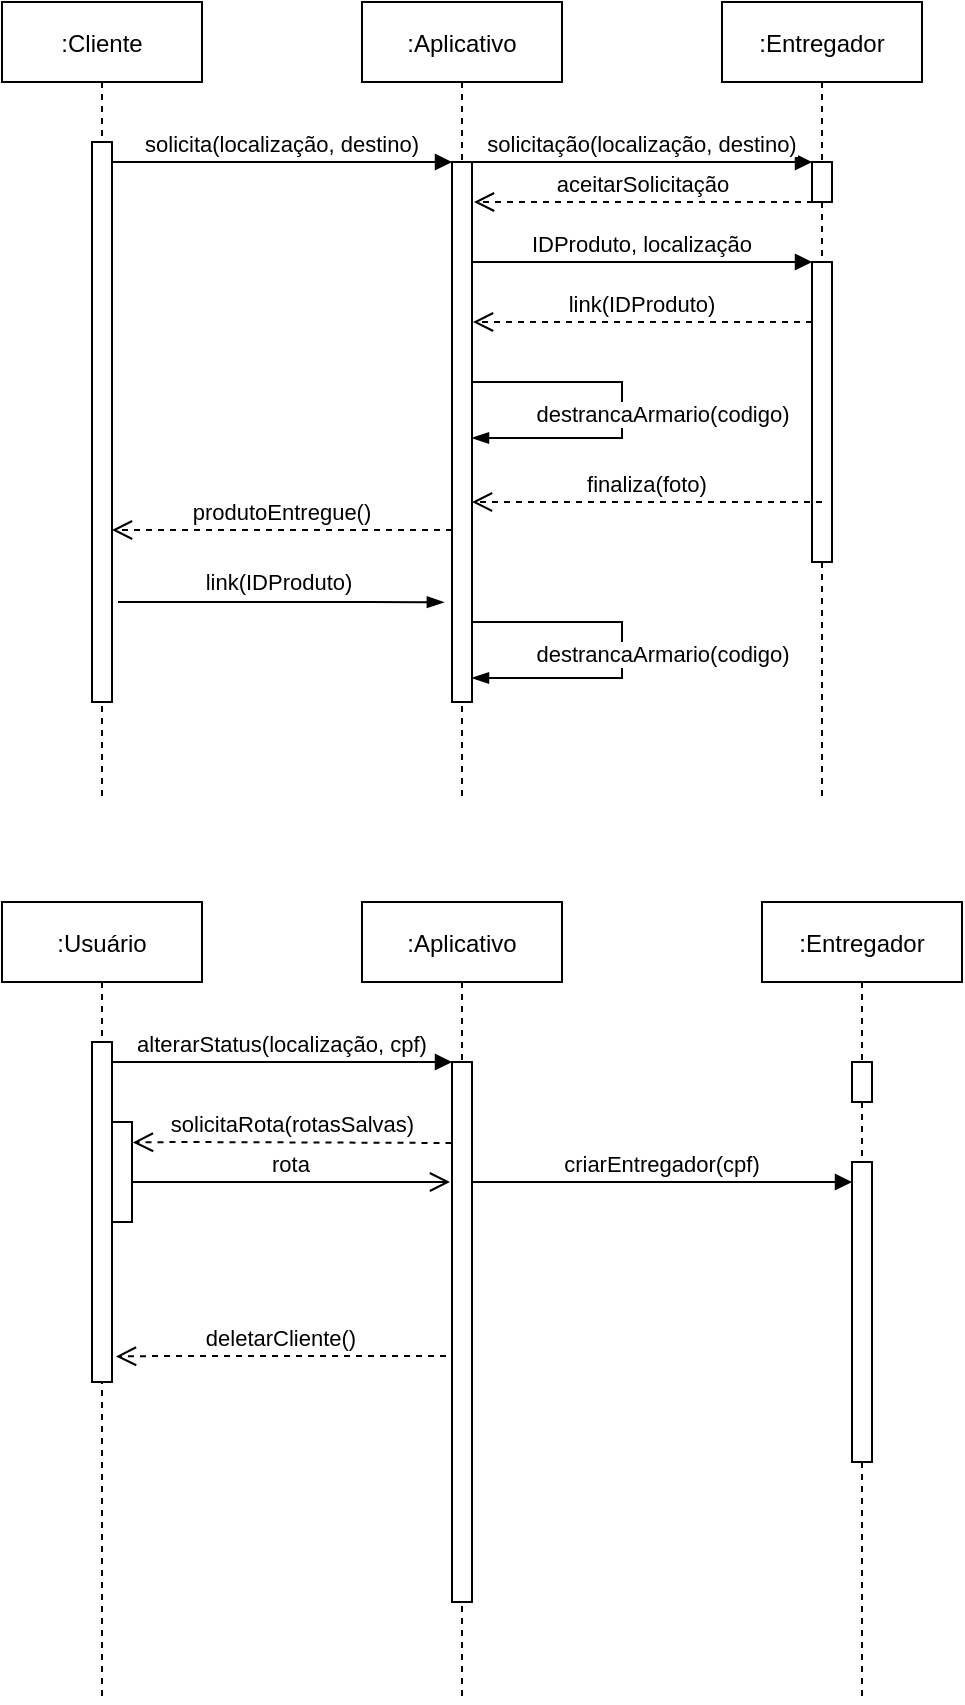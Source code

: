 <mxfile version="18.2.1" type="github">
  <diagram id="kgpKYQtTHZ0yAKxKKP6v" name="Page-1">
    <mxGraphModel dx="442" dy="243" grid="1" gridSize="10" guides="1" tooltips="1" connect="1" arrows="1" fold="1" page="1" pageScale="1" pageWidth="850" pageHeight="1100" background="#ffffff" math="0" shadow="0">
      <root>
        <mxCell id="0" />
        <mxCell id="1" parent="0" />
        <mxCell id="3nuBFxr9cyL0pnOWT2aG-1" value=":Cliente" style="shape=umlLifeline;perimeter=lifelinePerimeter;container=1;collapsible=0;recursiveResize=0;rounded=0;shadow=0;strokeWidth=1;" parent="1" vertex="1">
          <mxGeometry x="20" y="80" width="100" height="400" as="geometry" />
        </mxCell>
        <mxCell id="3nuBFxr9cyL0pnOWT2aG-2" value="" style="points=[];perimeter=orthogonalPerimeter;rounded=0;shadow=0;strokeWidth=1;" parent="3nuBFxr9cyL0pnOWT2aG-1" vertex="1">
          <mxGeometry x="45" y="70" width="10" height="280" as="geometry" />
        </mxCell>
        <mxCell id="3nuBFxr9cyL0pnOWT2aG-5" value=":Aplicativo" style="shape=umlLifeline;perimeter=lifelinePerimeter;container=1;collapsible=0;recursiveResize=0;rounded=0;shadow=0;strokeWidth=1;" parent="1" vertex="1">
          <mxGeometry x="200" y="80" width="100" height="400" as="geometry" />
        </mxCell>
        <mxCell id="3nuBFxr9cyL0pnOWT2aG-6" value="" style="points=[];perimeter=orthogonalPerimeter;rounded=0;shadow=0;strokeWidth=1;" parent="3nuBFxr9cyL0pnOWT2aG-5" vertex="1">
          <mxGeometry x="45" y="80" width="10" height="270" as="geometry" />
        </mxCell>
        <mxCell id="YM6FdypdWrKnIj3ldF_I-10" value="solicitação(localização, destino)" style="verticalAlign=bottom;endArrow=block;entryX=0;entryY=0;shadow=0;strokeWidth=1;" parent="3nuBFxr9cyL0pnOWT2aG-5" edge="1">
          <mxGeometry relative="1" as="geometry">
            <mxPoint x="55" y="80.0" as="sourcePoint" />
            <mxPoint x="225" y="80.0" as="targetPoint" />
          </mxGeometry>
        </mxCell>
        <mxCell id="YM6FdypdWrKnIj3ldF_I-15" value="IDProduto, localização" style="verticalAlign=bottom;endArrow=block;entryX=0;entryY=0;shadow=0;strokeWidth=1;" parent="3nuBFxr9cyL0pnOWT2aG-5" edge="1">
          <mxGeometry relative="1" as="geometry">
            <mxPoint x="55" y="130.0" as="sourcePoint" />
            <mxPoint x="225" y="130.0" as="targetPoint" />
          </mxGeometry>
        </mxCell>
        <mxCell id="YM6FdypdWrKnIj3ldF_I-19" style="edgeStyle=orthogonalEdgeStyle;rounded=0;orthogonalLoop=1;jettySize=auto;html=1;endArrow=blockThin;endFill=1;" parent="3nuBFxr9cyL0pnOWT2aG-5" source="3nuBFxr9cyL0pnOWT2aG-6" target="3nuBFxr9cyL0pnOWT2aG-6" edge="1">
          <mxGeometry relative="1" as="geometry">
            <mxPoint x="60" y="218" as="targetPoint" />
            <Array as="points">
              <mxPoint x="130" y="190" />
              <mxPoint x="130" y="218" />
            </Array>
          </mxGeometry>
        </mxCell>
        <mxCell id="YM6FdypdWrKnIj3ldF_I-20" value="destrancaArmario(codigo)" style="edgeLabel;html=1;align=center;verticalAlign=middle;resizable=0;points=[];" parent="YM6FdypdWrKnIj3ldF_I-19" vertex="1" connectable="0">
          <mxGeometry x="0.125" relative="1" as="geometry">
            <mxPoint x="20" y="-9" as="offset" />
          </mxGeometry>
        </mxCell>
        <mxCell id="3nuBFxr9cyL0pnOWT2aG-8" value="solicita(localização, destino)" style="verticalAlign=bottom;endArrow=block;entryX=0;entryY=0;shadow=0;strokeWidth=1;" parent="1" source="3nuBFxr9cyL0pnOWT2aG-2" target="3nuBFxr9cyL0pnOWT2aG-6" edge="1">
          <mxGeometry relative="1" as="geometry">
            <mxPoint x="175" y="160" as="sourcePoint" />
          </mxGeometry>
        </mxCell>
        <mxCell id="YM6FdypdWrKnIj3ldF_I-2" value=":Entregador" style="shape=umlLifeline;perimeter=lifelinePerimeter;container=1;collapsible=0;recursiveResize=0;rounded=0;shadow=0;strokeWidth=1;" parent="1" vertex="1">
          <mxGeometry x="380" y="80" width="100" height="400" as="geometry" />
        </mxCell>
        <mxCell id="YM6FdypdWrKnIj3ldF_I-3" value="" style="points=[];perimeter=orthogonalPerimeter;rounded=0;shadow=0;strokeWidth=1;" parent="YM6FdypdWrKnIj3ldF_I-2" vertex="1">
          <mxGeometry x="45" y="80" width="10" height="20" as="geometry" />
        </mxCell>
        <mxCell id="YM6FdypdWrKnIj3ldF_I-5" value="" style="points=[];perimeter=orthogonalPerimeter;rounded=0;shadow=0;strokeWidth=1;" parent="YM6FdypdWrKnIj3ldF_I-2" vertex="1">
          <mxGeometry x="45" y="130" width="10" height="150" as="geometry" />
        </mxCell>
        <mxCell id="YM6FdypdWrKnIj3ldF_I-16" value="link(IDProduto)" style="verticalAlign=bottom;endArrow=open;dashed=1;endSize=8;shadow=0;strokeWidth=1;" parent="YM6FdypdWrKnIj3ldF_I-2" edge="1">
          <mxGeometry relative="1" as="geometry">
            <mxPoint x="-124.5" y="160.0" as="targetPoint" />
            <mxPoint x="45" y="160.0" as="sourcePoint" />
            <Array as="points">
              <mxPoint x="-74.5" y="160" />
            </Array>
          </mxGeometry>
        </mxCell>
        <mxCell id="YM6FdypdWrKnIj3ldF_I-13" value="aceitarSolicitação" style="verticalAlign=bottom;endArrow=open;dashed=1;endSize=8;shadow=0;strokeWidth=1;" parent="1" edge="1">
          <mxGeometry relative="1" as="geometry">
            <mxPoint x="256" y="180" as="targetPoint" />
            <mxPoint x="425.5" y="180.0" as="sourcePoint" />
            <Array as="points">
              <mxPoint x="306" y="180" />
            </Array>
          </mxGeometry>
        </mxCell>
        <mxCell id="YM6FdypdWrKnIj3ldF_I-22" value="finaliza(foto)" style="verticalAlign=bottom;endArrow=open;dashed=1;endSize=8;shadow=0;strokeWidth=1;" parent="1" edge="1">
          <mxGeometry relative="1" as="geometry">
            <mxPoint x="255" y="330" as="targetPoint" />
            <mxPoint x="430" y="330" as="sourcePoint" />
            <Array as="points">
              <mxPoint x="295" y="330" />
            </Array>
          </mxGeometry>
        </mxCell>
        <mxCell id="YM6FdypdWrKnIj3ldF_I-23" value="produtoEntregue()" style="verticalAlign=bottom;endArrow=open;dashed=1;endSize=8;shadow=0;strokeWidth=1;" parent="1" edge="1">
          <mxGeometry relative="1" as="geometry">
            <mxPoint x="75" y="344" as="targetPoint" />
            <mxPoint x="245" y="344.0" as="sourcePoint" />
            <Array as="points">
              <mxPoint x="105" y="344" />
            </Array>
          </mxGeometry>
        </mxCell>
        <mxCell id="YM6FdypdWrKnIj3ldF_I-25" style="edgeStyle=orthogonalEdgeStyle;rounded=0;orthogonalLoop=1;jettySize=auto;html=1;entryX=-0.208;entryY=0.957;entryDx=0;entryDy=0;entryPerimeter=0;endArrow=blockThin;endFill=1;" parent="1" edge="1">
          <mxGeometry relative="1" as="geometry">
            <mxPoint x="78" y="380" as="sourcePoint" />
            <mxPoint x="240.92" y="380.11" as="targetPoint" />
            <Array as="points">
              <mxPoint x="203" y="380" />
              <mxPoint x="203" y="380" />
            </Array>
          </mxGeometry>
        </mxCell>
        <mxCell id="YM6FdypdWrKnIj3ldF_I-26" value="link(IDProduto)" style="edgeLabel;html=1;align=center;verticalAlign=middle;resizable=0;points=[];" parent="YM6FdypdWrKnIj3ldF_I-25" vertex="1" connectable="0">
          <mxGeometry x="-0.409" y="-1" relative="1" as="geometry">
            <mxPoint x="32" y="-11" as="offset" />
          </mxGeometry>
        </mxCell>
        <mxCell id="YM6FdypdWrKnIj3ldF_I-27" style="edgeStyle=orthogonalEdgeStyle;rounded=0;orthogonalLoop=1;jettySize=auto;html=1;endArrow=blockThin;endFill=1;" parent="1" edge="1">
          <mxGeometry relative="1" as="geometry">
            <mxPoint x="255" y="389.997" as="sourcePoint" />
            <mxPoint x="255" y="417.997" as="targetPoint" />
            <Array as="points">
              <mxPoint x="330" y="389.97" />
              <mxPoint x="330" y="417.97" />
            </Array>
          </mxGeometry>
        </mxCell>
        <mxCell id="YM6FdypdWrKnIj3ldF_I-28" value="destrancaArmario(codigo)" style="edgeLabel;html=1;align=center;verticalAlign=middle;resizable=0;points=[];" parent="YM6FdypdWrKnIj3ldF_I-27" vertex="1" connectable="0">
          <mxGeometry x="0.125" relative="1" as="geometry">
            <mxPoint x="20" y="-9" as="offset" />
          </mxGeometry>
        </mxCell>
        <mxCell id="-SCbaDf-sCpi-YkZ0BnW-1" value=":Usuário" style="shape=umlLifeline;perimeter=lifelinePerimeter;container=1;collapsible=0;recursiveResize=0;rounded=0;shadow=0;strokeWidth=1;" vertex="1" parent="1">
          <mxGeometry x="20" y="530" width="100" height="400" as="geometry" />
        </mxCell>
        <mxCell id="-SCbaDf-sCpi-YkZ0BnW-2" value="" style="points=[];perimeter=orthogonalPerimeter;rounded=0;shadow=0;strokeWidth=1;" vertex="1" parent="-SCbaDf-sCpi-YkZ0BnW-1">
          <mxGeometry x="45" y="70" width="10" height="170" as="geometry" />
        </mxCell>
        <mxCell id="-SCbaDf-sCpi-YkZ0BnW-25" value="" style="points=[];perimeter=orthogonalPerimeter;rounded=0;shadow=0;strokeWidth=1;" vertex="1" parent="-SCbaDf-sCpi-YkZ0BnW-1">
          <mxGeometry x="55" y="110" width="10" height="50" as="geometry" />
        </mxCell>
        <mxCell id="-SCbaDf-sCpi-YkZ0BnW-3" value=":Aplicativo" style="shape=umlLifeline;perimeter=lifelinePerimeter;container=1;collapsible=0;recursiveResize=0;rounded=0;shadow=0;strokeWidth=1;" vertex="1" parent="1">
          <mxGeometry x="200" y="530" width="100" height="400" as="geometry" />
        </mxCell>
        <mxCell id="-SCbaDf-sCpi-YkZ0BnW-4" value="" style="points=[];perimeter=orthogonalPerimeter;rounded=0;shadow=0;strokeWidth=1;" vertex="1" parent="-SCbaDf-sCpi-YkZ0BnW-3">
          <mxGeometry x="45" y="80" width="10" height="270" as="geometry" />
        </mxCell>
        <mxCell id="-SCbaDf-sCpi-YkZ0BnW-9" value="alterarStatus(localização, cpf)" style="verticalAlign=bottom;endArrow=block;entryX=0;entryY=0;shadow=0;strokeWidth=1;" edge="1" parent="1" source="-SCbaDf-sCpi-YkZ0BnW-2" target="-SCbaDf-sCpi-YkZ0BnW-4">
          <mxGeometry relative="1" as="geometry">
            <mxPoint x="175" y="610" as="sourcePoint" />
          </mxGeometry>
        </mxCell>
        <mxCell id="-SCbaDf-sCpi-YkZ0BnW-23" value="rota" style="verticalAlign=bottom;endArrow=open;endSize=8;shadow=0;strokeWidth=1;" edge="1" parent="1" source="-SCbaDf-sCpi-YkZ0BnW-25">
          <mxGeometry relative="1" as="geometry">
            <mxPoint x="244" y="670.0" as="targetPoint" />
            <mxPoint x="90" y="670" as="sourcePoint" />
            <Array as="points">
              <mxPoint x="104" y="670" />
              <mxPoint x="164" y="670" />
            </Array>
            <mxPoint as="offset" />
          </mxGeometry>
        </mxCell>
        <mxCell id="-SCbaDf-sCpi-YkZ0BnW-16" value="solicitaRota(rotasSalvas)" style="verticalAlign=bottom;endArrow=open;dashed=1;endSize=8;shadow=0;strokeWidth=1;entryX=1.046;entryY=0.204;entryDx=0;entryDy=0;entryPerimeter=0;exitX=-0.025;exitY=0.15;exitDx=0;exitDy=0;exitPerimeter=0;" edge="1" parent="1" source="-SCbaDf-sCpi-YkZ0BnW-4" target="-SCbaDf-sCpi-YkZ0BnW-25">
          <mxGeometry relative="1" as="geometry">
            <mxPoint x="90" y="650" as="targetPoint" />
            <mxPoint x="240" y="650" as="sourcePoint" />
            <Array as="points">
              <mxPoint x="110" y="650" />
            </Array>
            <mxPoint as="offset" />
          </mxGeometry>
        </mxCell>
        <mxCell id="-SCbaDf-sCpi-YkZ0BnW-27" value="deletarCliente()" style="verticalAlign=bottom;endArrow=open;dashed=1;endSize=8;shadow=0;strokeWidth=1;entryX=1.046;entryY=0.204;entryDx=0;entryDy=0;entryPerimeter=0;" edge="1" parent="1">
          <mxGeometry relative="1" as="geometry">
            <mxPoint x="77.0" y="757.2" as="targetPoint" />
            <mxPoint x="242" y="757" as="sourcePoint" />
            <Array as="points">
              <mxPoint x="101.54" y="757" />
            </Array>
            <mxPoint as="offset" />
          </mxGeometry>
        </mxCell>
        <mxCell id="-SCbaDf-sCpi-YkZ0BnW-28" value="criarEntregador(cpf)" style="verticalAlign=bottom;endArrow=block;shadow=0;strokeWidth=1;" edge="1" parent="1" target="-SCbaDf-sCpi-YkZ0BnW-31">
          <mxGeometry x="-0.095" relative="1" as="geometry">
            <mxPoint x="255" y="670.0" as="sourcePoint" />
            <mxPoint x="390" y="760" as="targetPoint" />
            <Array as="points">
              <mxPoint x="390" y="670" />
              <mxPoint x="380" y="670" />
              <mxPoint x="410" y="670" />
            </Array>
            <mxPoint as="offset" />
          </mxGeometry>
        </mxCell>
        <mxCell id="-SCbaDf-sCpi-YkZ0BnW-29" value=":Entregador" style="shape=umlLifeline;perimeter=lifelinePerimeter;container=1;collapsible=0;recursiveResize=0;rounded=0;shadow=0;strokeWidth=1;" vertex="1" parent="1">
          <mxGeometry x="400" y="530" width="100" height="400" as="geometry" />
        </mxCell>
        <mxCell id="-SCbaDf-sCpi-YkZ0BnW-30" value="" style="points=[];perimeter=orthogonalPerimeter;rounded=0;shadow=0;strokeWidth=1;" vertex="1" parent="-SCbaDf-sCpi-YkZ0BnW-29">
          <mxGeometry x="45" y="80" width="10" height="20" as="geometry" />
        </mxCell>
        <mxCell id="-SCbaDf-sCpi-YkZ0BnW-31" value="" style="points=[];perimeter=orthogonalPerimeter;rounded=0;shadow=0;strokeWidth=1;" vertex="1" parent="-SCbaDf-sCpi-YkZ0BnW-29">
          <mxGeometry x="45" y="130" width="10" height="150" as="geometry" />
        </mxCell>
      </root>
    </mxGraphModel>
  </diagram>
</mxfile>
